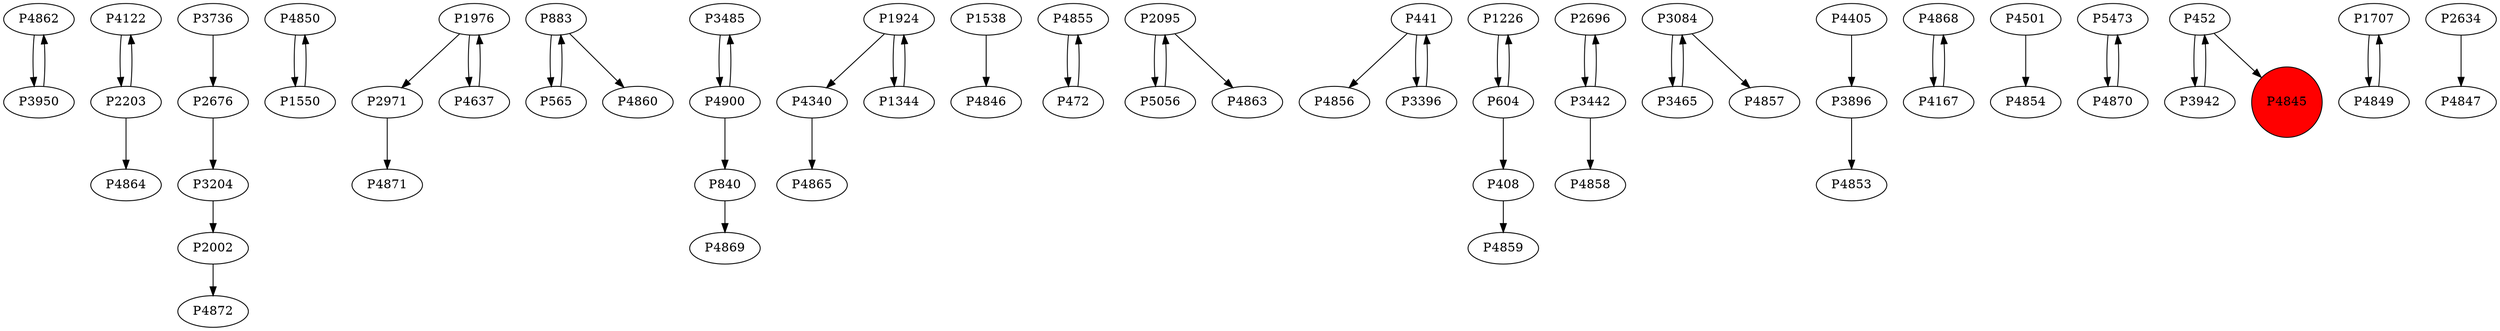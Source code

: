 digraph {
	P4862 -> P3950
	P4122 -> P2203
	P2002 -> P4872
	P4850 -> P1550
	P2203 -> P4122
	P2971 -> P4871
	P883 -> P565
	P3485 -> P4900
	P4340 -> P4865
	P4900 -> P3485
	P1538 -> P4846
	P4855 -> P472
	P2095 -> P5056
	P441 -> P4856
	P1226 -> P604
	P883 -> P4860
	P4900 -> P840
	P1976 -> P4637
	P1924 -> P1344
	P1924 -> P4340
	P2696 -> P3442
	P3084 -> P3465
	P5056 -> P2095
	P4405 -> P3896
	P604 -> P408
	P3396 -> P441
	P604 -> P1226
	P3442 -> P2696
	P4868 -> P4167
	P3442 -> P4858
	P3465 -> P3084
	P4501 -> P4854
	P3896 -> P4853
	P565 -> P883
	P3950 -> P4862
	P3084 -> P4857
	P2095 -> P4863
	P4637 -> P1976
	P408 -> P4859
	P472 -> P4855
	P5473 -> P4870
	P1344 -> P1924
	P452 -> P3942
	P441 -> P3396
	P2676 -> P3204
	P452 -> P4845
	P2203 -> P4864
	P840 -> P4869
	P3736 -> P2676
	P1976 -> P2971
	P1707 -> P4849
	P4167 -> P4868
	P4849 -> P1707
	P1550 -> P4850
	P4870 -> P5473
	P2634 -> P4847
	P3204 -> P2002
	P3942 -> P452
	P4845 [shape=circle]
	P4845 [style=filled]
	P4845 [fillcolor=red]
}